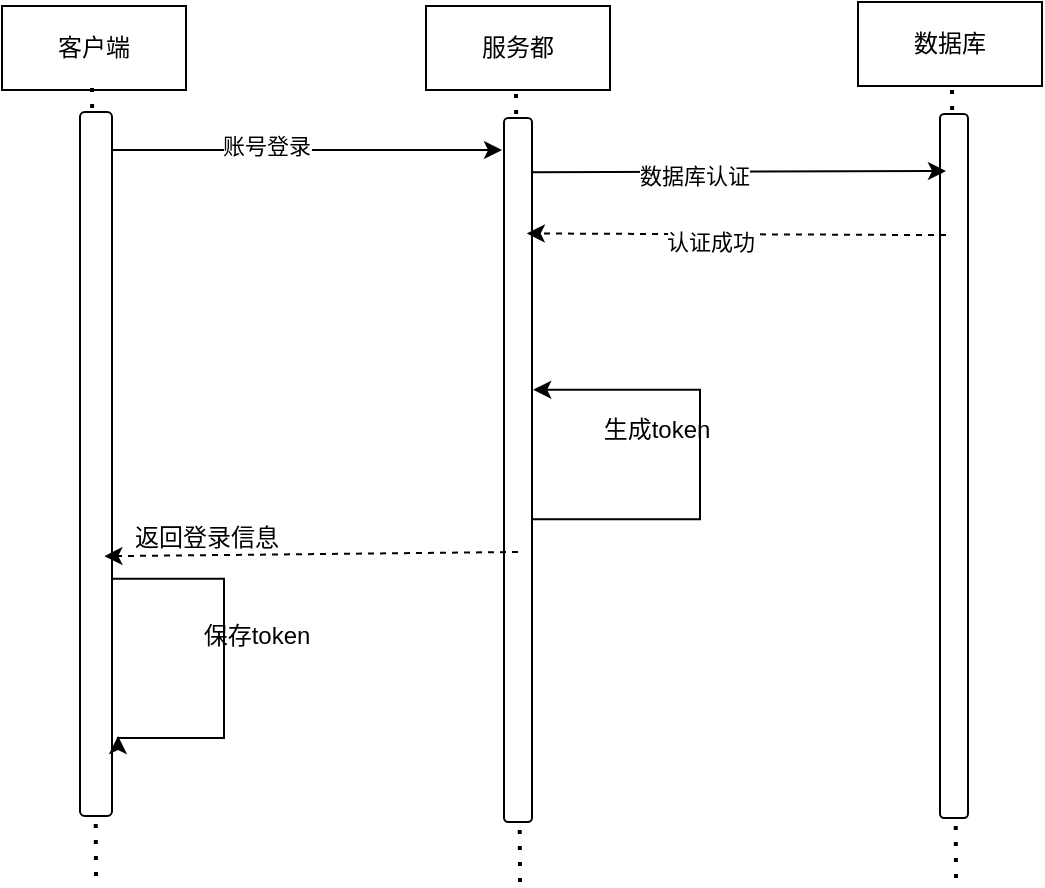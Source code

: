 <mxfile version="26.0.16">
  <diagram name="第 1 页" id="5E2TzcvJCJmvu9izliWf">
    <mxGraphModel dx="906" dy="498" grid="0" gridSize="10" guides="1" tooltips="1" connect="1" arrows="1" fold="1" page="0" pageScale="1" pageWidth="827" pageHeight="1169" math="0" shadow="0">
      <root>
        <mxCell id="0" />
        <mxCell id="1" parent="0" />
        <mxCell id="nDgG3ALQBsRsX1TV36bU-1" value="客户端" style="rounded=0;whiteSpace=wrap;html=1;" vertex="1" parent="1">
          <mxGeometry x="30" y="98" width="92" height="42" as="geometry" />
        </mxCell>
        <mxCell id="nDgG3ALQBsRsX1TV36bU-4" value="" style="endArrow=none;dashed=1;html=1;dashPattern=1 3;strokeWidth=2;rounded=0;" edge="1" parent="1">
          <mxGeometry width="50" height="50" relative="1" as="geometry">
            <mxPoint x="77" y="533" as="sourcePoint" />
            <mxPoint x="75" y="137" as="targetPoint" />
          </mxGeometry>
        </mxCell>
        <mxCell id="nDgG3ALQBsRsX1TV36bU-3" value="" style="rounded=1;whiteSpace=wrap;html=1;" vertex="1" parent="1">
          <mxGeometry x="69" y="151" width="16" height="352" as="geometry" />
        </mxCell>
        <mxCell id="nDgG3ALQBsRsX1TV36bU-8" value="服务都" style="rounded=0;whiteSpace=wrap;html=1;" vertex="1" parent="1">
          <mxGeometry x="242" y="98" width="92" height="42" as="geometry" />
        </mxCell>
        <mxCell id="nDgG3ALQBsRsX1TV36bU-9" value="数据库" style="rounded=0;whiteSpace=wrap;html=1;" vertex="1" parent="1">
          <mxGeometry x="458" y="96" width="92" height="42" as="geometry" />
        </mxCell>
        <mxCell id="nDgG3ALQBsRsX1TV36bU-11" value="" style="endArrow=none;dashed=1;html=1;dashPattern=1 3;strokeWidth=2;rounded=0;" edge="1" parent="1">
          <mxGeometry width="50" height="50" relative="1" as="geometry">
            <mxPoint x="289" y="536" as="sourcePoint" />
            <mxPoint x="287" y="140" as="targetPoint" />
          </mxGeometry>
        </mxCell>
        <mxCell id="nDgG3ALQBsRsX1TV36bU-10" value="" style="rounded=1;whiteSpace=wrap;html=1;" vertex="1" parent="1">
          <mxGeometry x="281" y="154" width="14" height="352" as="geometry" />
        </mxCell>
        <mxCell id="nDgG3ALQBsRsX1TV36bU-13" value="" style="endArrow=none;dashed=1;html=1;dashPattern=1 3;strokeWidth=2;rounded=0;" edge="1" parent="1">
          <mxGeometry width="50" height="50" relative="1" as="geometry">
            <mxPoint x="507" y="534" as="sourcePoint" />
            <mxPoint x="505" y="138" as="targetPoint" />
          </mxGeometry>
        </mxCell>
        <mxCell id="nDgG3ALQBsRsX1TV36bU-12" value="" style="rounded=1;whiteSpace=wrap;html=1;" vertex="1" parent="1">
          <mxGeometry x="499" y="152" width="14" height="352" as="geometry" />
        </mxCell>
        <mxCell id="nDgG3ALQBsRsX1TV36bU-15" value="" style="endArrow=classic;html=1;rounded=0;exitX=1.013;exitY=0.054;exitDx=0;exitDy=0;exitPerimeter=0;" edge="1" parent="1" source="nDgG3ALQBsRsX1TV36bU-3">
          <mxGeometry width="50" height="50" relative="1" as="geometry">
            <mxPoint x="344" y="344" as="sourcePoint" />
            <mxPoint x="280" y="170" as="targetPoint" />
          </mxGeometry>
        </mxCell>
        <mxCell id="nDgG3ALQBsRsX1TV36bU-16" value="账号登录" style="edgeLabel;html=1;align=center;verticalAlign=middle;resizable=0;points=[];" vertex="1" connectable="0" parent="nDgG3ALQBsRsX1TV36bU-15">
          <mxGeometry x="-0.207" y="2" relative="1" as="geometry">
            <mxPoint as="offset" />
          </mxGeometry>
        </mxCell>
        <mxCell id="nDgG3ALQBsRsX1TV36bU-17" value="" style="endArrow=classic;html=1;rounded=0;exitX=0.986;exitY=0.077;exitDx=0;exitDy=0;exitPerimeter=0;entryX=0.214;entryY=0.081;entryDx=0;entryDy=0;entryPerimeter=0;" edge="1" parent="1" source="nDgG3ALQBsRsX1TV36bU-10" target="nDgG3ALQBsRsX1TV36bU-12">
          <mxGeometry width="50" height="50" relative="1" as="geometry">
            <mxPoint x="344" y="344" as="sourcePoint" />
            <mxPoint x="394" y="294" as="targetPoint" />
          </mxGeometry>
        </mxCell>
        <mxCell id="nDgG3ALQBsRsX1TV36bU-18" value="数据库认证" style="edgeLabel;html=1;align=center;verticalAlign=middle;resizable=0;points=[];" vertex="1" connectable="0" parent="nDgG3ALQBsRsX1TV36bU-17">
          <mxGeometry x="-0.222" y="-2" relative="1" as="geometry">
            <mxPoint as="offset" />
          </mxGeometry>
        </mxCell>
        <mxCell id="nDgG3ALQBsRsX1TV36bU-19" value="" style="endArrow=classic;html=1;rounded=0;dashed=1;entryX=0.814;entryY=0.164;entryDx=0;entryDy=0;entryPerimeter=0;exitX=0.214;exitY=0.172;exitDx=0;exitDy=0;exitPerimeter=0;" edge="1" parent="1" source="nDgG3ALQBsRsX1TV36bU-12" target="nDgG3ALQBsRsX1TV36bU-10">
          <mxGeometry width="50" height="50" relative="1" as="geometry">
            <mxPoint x="344" y="344" as="sourcePoint" />
            <mxPoint x="394" y="294" as="targetPoint" />
          </mxGeometry>
        </mxCell>
        <mxCell id="nDgG3ALQBsRsX1TV36bU-20" value="认证成功" style="edgeLabel;html=1;align=center;verticalAlign=middle;resizable=0;points=[];" vertex="1" connectable="0" parent="nDgG3ALQBsRsX1TV36bU-19">
          <mxGeometry x="0.132" y="4" relative="1" as="geometry">
            <mxPoint as="offset" />
          </mxGeometry>
        </mxCell>
        <mxCell id="nDgG3ALQBsRsX1TV36bU-29" style="edgeStyle=orthogonalEdgeStyle;rounded=0;orthogonalLoop=1;jettySize=auto;html=1;entryX=1.043;entryY=0.386;entryDx=0;entryDy=0;entryPerimeter=0;exitX=0.986;exitY=0.57;exitDx=0;exitDy=0;exitPerimeter=0;" edge="1" parent="1" source="nDgG3ALQBsRsX1TV36bU-10" target="nDgG3ALQBsRsX1TV36bU-10">
          <mxGeometry relative="1" as="geometry">
            <Array as="points">
              <mxPoint x="379" y="355" />
              <mxPoint x="379" y="290" />
            </Array>
          </mxGeometry>
        </mxCell>
        <mxCell id="nDgG3ALQBsRsX1TV36bU-30" value="生成token" style="text;html=1;align=center;verticalAlign=middle;resizable=0;points=[];autosize=1;strokeColor=none;fillColor=none;" vertex="1" parent="1">
          <mxGeometry x="321" y="297" width="71" height="26" as="geometry" />
        </mxCell>
        <mxCell id="nDgG3ALQBsRsX1TV36bU-33" value="" style="endArrow=classic;html=1;rounded=0;entryX=0.763;entryY=0.631;entryDx=0;entryDy=0;entryPerimeter=0;dashed=1;" edge="1" parent="1" target="nDgG3ALQBsRsX1TV36bU-3">
          <mxGeometry width="50" height="50" relative="1" as="geometry">
            <mxPoint x="288" y="371" as="sourcePoint" />
            <mxPoint x="394" y="341" as="targetPoint" />
          </mxGeometry>
        </mxCell>
        <mxCell id="nDgG3ALQBsRsX1TV36bU-34" value="返回登录信息" style="text;html=1;align=center;verticalAlign=middle;resizable=0;points=[];autosize=1;strokeColor=none;fillColor=none;" vertex="1" parent="1">
          <mxGeometry x="87" y="351" width="90" height="26" as="geometry" />
        </mxCell>
        <mxCell id="nDgG3ALQBsRsX1TV36bU-37" style="edgeStyle=orthogonalEdgeStyle;rounded=0;orthogonalLoop=1;jettySize=auto;html=1;exitX=0.969;exitY=0.663;exitDx=0;exitDy=0;exitPerimeter=0;" edge="1" parent="1" source="nDgG3ALQBsRsX1TV36bU-3">
          <mxGeometry relative="1" as="geometry">
            <mxPoint x="88" y="463" as="targetPoint" />
            <Array as="points">
              <mxPoint x="141" y="384" />
              <mxPoint x="141" y="464" />
              <mxPoint x="88" y="464" />
            </Array>
          </mxGeometry>
        </mxCell>
        <mxCell id="nDgG3ALQBsRsX1TV36bU-38" value="保存token" style="text;html=1;align=center;verticalAlign=middle;resizable=0;points=[];autosize=1;strokeColor=none;fillColor=none;" vertex="1" parent="1">
          <mxGeometry x="121" y="400" width="71" height="26" as="geometry" />
        </mxCell>
      </root>
    </mxGraphModel>
  </diagram>
</mxfile>

